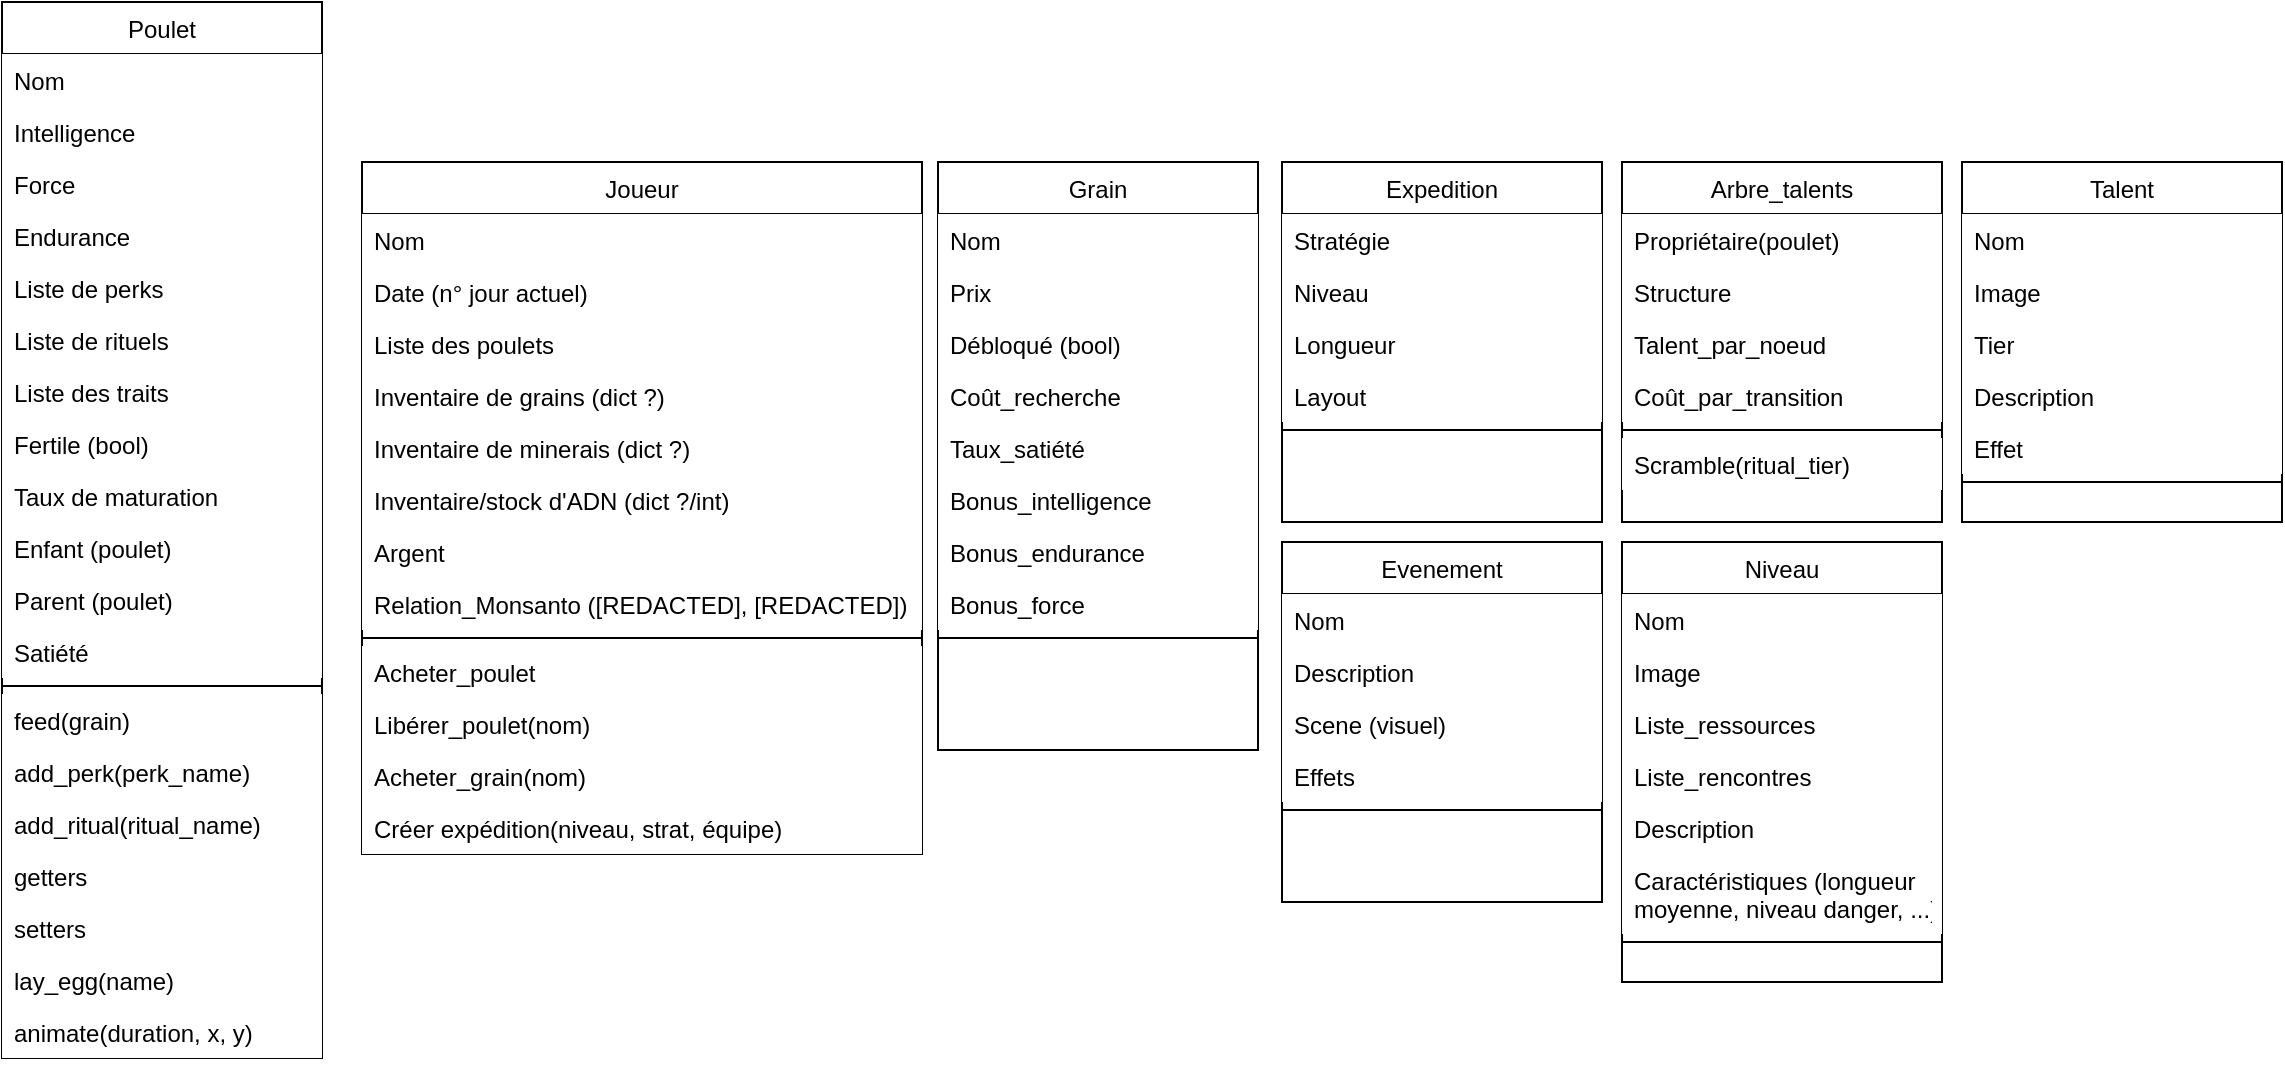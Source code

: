 <mxfile version="16.5.3" type="device"><diagram id="C5RBs43oDa-KdzZeNtuy" name="Page-1"><mxGraphModel dx="974" dy="477" grid="1" gridSize="10" guides="1" tooltips="1" connect="1" arrows="1" fold="1" page="1" pageScale="1" pageWidth="827" pageHeight="1169" math="0" shadow="0"><root><mxCell id="WIyWlLk6GJQsqaUBKTNV-0"/><mxCell id="WIyWlLk6GJQsqaUBKTNV-1" parent="WIyWlLk6GJQsqaUBKTNV-0"/><mxCell id="zkfFHV4jXpPFQw0GAbJ--0" value="Poulet" style="swimlane;fontStyle=0;align=center;verticalAlign=top;childLayout=stackLayout;horizontal=1;startSize=26;horizontalStack=0;resizeParent=1;resizeLast=0;collapsible=1;marginBottom=0;rounded=0;shadow=0;strokeWidth=1;labelBackgroundColor=#FFFFFF;" parent="WIyWlLk6GJQsqaUBKTNV-1" vertex="1"><mxGeometry x="40" y="40" width="160" height="528" as="geometry"><mxRectangle x="230" y="140" width="160" height="26" as="alternateBounds"/></mxGeometry></mxCell><mxCell id="zkfFHV4jXpPFQw0GAbJ--1" value="Nom" style="text;align=left;verticalAlign=top;spacingLeft=4;spacingRight=4;overflow=hidden;rotatable=0;points=[[0,0.5],[1,0.5]];portConstraint=eastwest;labelBackgroundColor=#FFFFFF;fillColor=default;" parent="zkfFHV4jXpPFQw0GAbJ--0" vertex="1"><mxGeometry y="26" width="160" height="26" as="geometry"/></mxCell><mxCell id="zkfFHV4jXpPFQw0GAbJ--2" value="Intelligence" style="text;align=left;verticalAlign=top;spacingLeft=4;spacingRight=4;overflow=hidden;rotatable=0;points=[[0,0.5],[1,0.5]];portConstraint=eastwest;rounded=0;shadow=0;html=0;labelBackgroundColor=#FFFFFF;fillColor=default;" parent="zkfFHV4jXpPFQw0GAbJ--0" vertex="1"><mxGeometry y="52" width="160" height="26" as="geometry"/></mxCell><mxCell id="zkfFHV4jXpPFQw0GAbJ--3" value="Force" style="text;align=left;verticalAlign=top;spacingLeft=4;spacingRight=4;overflow=hidden;rotatable=0;points=[[0,0.5],[1,0.5]];portConstraint=eastwest;rounded=0;shadow=0;html=0;labelBackgroundColor=#FFFFFF;fillColor=default;" parent="zkfFHV4jXpPFQw0GAbJ--0" vertex="1"><mxGeometry y="78" width="160" height="26" as="geometry"/></mxCell><mxCell id="EBbm2Ck9oRCi8jOgZKIv-0" value="Endurance" style="text;align=left;verticalAlign=top;spacingLeft=4;spacingRight=4;overflow=hidden;rotatable=0;points=[[0,0.5],[1,0.5]];portConstraint=eastwest;rounded=0;shadow=0;html=0;labelBackgroundColor=#FFFFFF;fillColor=default;" vertex="1" parent="zkfFHV4jXpPFQw0GAbJ--0"><mxGeometry y="104" width="160" height="26" as="geometry"/></mxCell><mxCell id="EBbm2Ck9oRCi8jOgZKIv-1" value="Liste de perks" style="text;align=left;verticalAlign=top;spacingLeft=4;spacingRight=4;overflow=hidden;rotatable=0;points=[[0,0.5],[1,0.5]];portConstraint=eastwest;rounded=0;shadow=0;html=0;labelBackgroundColor=#FFFFFF;fillColor=default;" vertex="1" parent="zkfFHV4jXpPFQw0GAbJ--0"><mxGeometry y="130" width="160" height="26" as="geometry"/></mxCell><mxCell id="EBbm2Ck9oRCi8jOgZKIv-2" value="Liste de rituels" style="text;align=left;verticalAlign=top;spacingLeft=4;spacingRight=4;overflow=hidden;rotatable=0;points=[[0,0.5],[1,0.5]];portConstraint=eastwest;rounded=0;shadow=0;html=0;labelBackgroundColor=#FFFFFF;fillColor=default;" vertex="1" parent="zkfFHV4jXpPFQw0GAbJ--0"><mxGeometry y="156" width="160" height="26" as="geometry"/></mxCell><mxCell id="EBbm2Ck9oRCi8jOgZKIv-14" value="Liste des traits" style="text;align=left;verticalAlign=top;spacingLeft=4;spacingRight=4;overflow=hidden;rotatable=0;points=[[0,0.5],[1,0.5]];portConstraint=eastwest;rounded=0;shadow=0;html=0;labelBackgroundColor=#FFFFFF;fillColor=default;" vertex="1" parent="zkfFHV4jXpPFQw0GAbJ--0"><mxGeometry y="182" width="160" height="26" as="geometry"/></mxCell><mxCell id="EBbm2Ck9oRCi8jOgZKIv-3" value="Fertile (bool)" style="text;align=left;verticalAlign=top;spacingLeft=4;spacingRight=4;overflow=hidden;rotatable=0;points=[[0,0.5],[1,0.5]];portConstraint=eastwest;rounded=0;shadow=0;html=0;labelBackgroundColor=#FFFFFF;fillColor=default;" vertex="1" parent="zkfFHV4jXpPFQw0GAbJ--0"><mxGeometry y="208" width="160" height="26" as="geometry"/></mxCell><mxCell id="EBbm2Ck9oRCi8jOgZKIv-4" value="Taux de maturation" style="text;align=left;verticalAlign=top;spacingLeft=4;spacingRight=4;overflow=hidden;rotatable=0;points=[[0,0.5],[1,0.5]];portConstraint=eastwest;rounded=0;shadow=0;html=0;labelBackgroundColor=#FFFFFF;fillColor=default;" vertex="1" parent="zkfFHV4jXpPFQw0GAbJ--0"><mxGeometry y="234" width="160" height="26" as="geometry"/></mxCell><mxCell id="EBbm2Ck9oRCi8jOgZKIv-5" value="Enfant (poulet)" style="text;align=left;verticalAlign=top;spacingLeft=4;spacingRight=4;overflow=hidden;rotatable=0;points=[[0,0.5],[1,0.5]];portConstraint=eastwest;rounded=0;shadow=0;html=0;labelBackgroundColor=#FFFFFF;fillColor=default;" vertex="1" parent="zkfFHV4jXpPFQw0GAbJ--0"><mxGeometry y="260" width="160" height="26" as="geometry"/></mxCell><mxCell id="EBbm2Ck9oRCi8jOgZKIv-6" value="Parent (poulet)" style="text;align=left;verticalAlign=top;spacingLeft=4;spacingRight=4;overflow=hidden;rotatable=0;points=[[0,0.5],[1,0.5]];portConstraint=eastwest;rounded=0;shadow=0;html=0;labelBackgroundColor=#FFFFFF;fillColor=default;" vertex="1" parent="zkfFHV4jXpPFQw0GAbJ--0"><mxGeometry y="286" width="160" height="26" as="geometry"/></mxCell><mxCell id="EBbm2Ck9oRCi8jOgZKIv-13" value="Satiété" style="text;align=left;verticalAlign=top;spacingLeft=4;spacingRight=4;overflow=hidden;rotatable=0;points=[[0,0.5],[1,0.5]];portConstraint=eastwest;labelBackgroundColor=#FFFFFF;fillColor=default;" vertex="1" parent="zkfFHV4jXpPFQw0GAbJ--0"><mxGeometry y="312" width="160" height="26" as="geometry"/></mxCell><mxCell id="zkfFHV4jXpPFQw0GAbJ--4" value="" style="line;html=1;strokeWidth=1;align=left;verticalAlign=middle;spacingTop=-1;spacingLeft=3;spacingRight=3;rotatable=0;labelPosition=right;points=[];portConstraint=eastwest;labelBackgroundColor=#FFFFFF;" parent="zkfFHV4jXpPFQw0GAbJ--0" vertex="1"><mxGeometry y="338" width="160" height="8" as="geometry"/></mxCell><mxCell id="zkfFHV4jXpPFQw0GAbJ--5" value="feed(grain)" style="text;align=left;verticalAlign=top;spacingLeft=4;spacingRight=4;overflow=hidden;rotatable=0;points=[[0,0.5],[1,0.5]];portConstraint=eastwest;labelBackgroundColor=#FFFFFF;fillColor=default;" parent="zkfFHV4jXpPFQw0GAbJ--0" vertex="1"><mxGeometry y="346" width="160" height="26" as="geometry"/></mxCell><mxCell id="EBbm2Ck9oRCi8jOgZKIv-7" value="add_perk(perk_name)" style="text;align=left;verticalAlign=top;spacingLeft=4;spacingRight=4;overflow=hidden;rotatable=0;points=[[0,0.5],[1,0.5]];portConstraint=eastwest;labelBackgroundColor=#FFFFFF;fillColor=default;" vertex="1" parent="zkfFHV4jXpPFQw0GAbJ--0"><mxGeometry y="372" width="160" height="26" as="geometry"/></mxCell><mxCell id="EBbm2Ck9oRCi8jOgZKIv-9" value="add_ritual(ritual_name)" style="text;align=left;verticalAlign=top;spacingLeft=4;spacingRight=4;overflow=hidden;rotatable=0;points=[[0,0.5],[1,0.5]];portConstraint=eastwest;labelBackgroundColor=#FFFFFF;fillColor=default;" vertex="1" parent="zkfFHV4jXpPFQw0GAbJ--0"><mxGeometry y="398" width="160" height="26" as="geometry"/></mxCell><mxCell id="EBbm2Ck9oRCi8jOgZKIv-8" value="getters" style="text;align=left;verticalAlign=top;spacingLeft=4;spacingRight=4;overflow=hidden;rotatable=0;points=[[0,0.5],[1,0.5]];portConstraint=eastwest;labelBackgroundColor=#FFFFFF;fillColor=default;" vertex="1" parent="zkfFHV4jXpPFQw0GAbJ--0"><mxGeometry y="424" width="160" height="26" as="geometry"/></mxCell><mxCell id="EBbm2Ck9oRCi8jOgZKIv-10" value="setters" style="text;align=left;verticalAlign=top;spacingLeft=4;spacingRight=4;overflow=hidden;rotatable=0;points=[[0,0.5],[1,0.5]];portConstraint=eastwest;labelBackgroundColor=#FFFFFF;fillColor=default;" vertex="1" parent="zkfFHV4jXpPFQw0GAbJ--0"><mxGeometry y="450" width="160" height="26" as="geometry"/></mxCell><mxCell id="EBbm2Ck9oRCi8jOgZKIv-11" value="lay_egg(name)" style="text;align=left;verticalAlign=top;spacingLeft=4;spacingRight=4;overflow=hidden;rotatable=0;points=[[0,0.5],[1,0.5]];portConstraint=eastwest;labelBackgroundColor=#FFFFFF;fillColor=default;" vertex="1" parent="zkfFHV4jXpPFQw0GAbJ--0"><mxGeometry y="476" width="160" height="26" as="geometry"/></mxCell><mxCell id="EBbm2Ck9oRCi8jOgZKIv-12" value="animate(duration, x, y)" style="text;align=left;verticalAlign=top;spacingLeft=4;spacingRight=4;overflow=hidden;rotatable=0;points=[[0,0.5],[1,0.5]];portConstraint=eastwest;labelBackgroundColor=#FFFFFF;fillColor=default;" vertex="1" parent="zkfFHV4jXpPFQw0GAbJ--0"><mxGeometry y="502" width="160" height="26" as="geometry"/></mxCell><mxCell id="zkfFHV4jXpPFQw0GAbJ--17" value="Grain" style="swimlane;fontStyle=0;align=center;verticalAlign=top;childLayout=stackLayout;horizontal=1;startSize=26;horizontalStack=0;resizeParent=1;resizeLast=0;collapsible=1;marginBottom=0;rounded=0;shadow=0;strokeWidth=1;labelBackgroundColor=#FFFFFF;" parent="WIyWlLk6GJQsqaUBKTNV-1" vertex="1"><mxGeometry x="508" y="120" width="160" height="294" as="geometry"><mxRectangle x="550" y="140" width="160" height="26" as="alternateBounds"/></mxGeometry></mxCell><mxCell id="zkfFHV4jXpPFQw0GAbJ--18" value="Nom" style="text;align=left;verticalAlign=top;spacingLeft=4;spacingRight=4;overflow=hidden;rotatable=0;points=[[0,0.5],[1,0.5]];portConstraint=eastwest;labelBackgroundColor=#FFFFFF;fillColor=default;" parent="zkfFHV4jXpPFQw0GAbJ--17" vertex="1"><mxGeometry y="26" width="160" height="26" as="geometry"/></mxCell><mxCell id="zkfFHV4jXpPFQw0GAbJ--19" value="Prix" style="text;align=left;verticalAlign=top;spacingLeft=4;spacingRight=4;overflow=hidden;rotatable=0;points=[[0,0.5],[1,0.5]];portConstraint=eastwest;rounded=0;shadow=0;html=0;labelBackgroundColor=#FFFFFF;fillColor=default;" parent="zkfFHV4jXpPFQw0GAbJ--17" vertex="1"><mxGeometry y="52" width="160" height="26" as="geometry"/></mxCell><mxCell id="zkfFHV4jXpPFQw0GAbJ--20" value="Débloqué (bool)" style="text;align=left;verticalAlign=top;spacingLeft=4;spacingRight=4;overflow=hidden;rotatable=0;points=[[0,0.5],[1,0.5]];portConstraint=eastwest;rounded=0;shadow=0;html=0;labelBackgroundColor=#FFFFFF;fillColor=default;" parent="zkfFHV4jXpPFQw0GAbJ--17" vertex="1"><mxGeometry y="78" width="160" height="26" as="geometry"/></mxCell><mxCell id="zkfFHV4jXpPFQw0GAbJ--21" value="Coût_recherche" style="text;align=left;verticalAlign=top;spacingLeft=4;spacingRight=4;overflow=hidden;rotatable=0;points=[[0,0.5],[1,0.5]];portConstraint=eastwest;rounded=0;shadow=0;html=0;labelBackgroundColor=#FFFFFF;fillColor=default;" parent="zkfFHV4jXpPFQw0GAbJ--17" vertex="1"><mxGeometry y="104" width="160" height="26" as="geometry"/></mxCell><mxCell id="zkfFHV4jXpPFQw0GAbJ--22" value="Taux_satiété" style="text;align=left;verticalAlign=top;spacingLeft=4;spacingRight=4;overflow=hidden;rotatable=0;points=[[0,0.5],[1,0.5]];portConstraint=eastwest;rounded=0;shadow=0;html=0;labelBackgroundColor=#FFFFFF;fillColor=default;" parent="zkfFHV4jXpPFQw0GAbJ--17" vertex="1"><mxGeometry y="130" width="160" height="26" as="geometry"/></mxCell><mxCell id="EBbm2Ck9oRCi8jOgZKIv-16" value="Bonus_intelligence" style="text;align=left;verticalAlign=top;spacingLeft=4;spacingRight=4;overflow=hidden;rotatable=0;points=[[0,0.5],[1,0.5]];portConstraint=eastwest;labelBackgroundColor=#FFFFFF;fillColor=default;" vertex="1" parent="zkfFHV4jXpPFQw0GAbJ--17"><mxGeometry y="156" width="160" height="26" as="geometry"/></mxCell><mxCell id="EBbm2Ck9oRCi8jOgZKIv-17" value="Bonus_endurance" style="text;align=left;verticalAlign=top;spacingLeft=4;spacingRight=4;overflow=hidden;rotatable=0;points=[[0,0.5],[1,0.5]];portConstraint=eastwest;labelBackgroundColor=#FFFFFF;fillColor=default;" vertex="1" parent="zkfFHV4jXpPFQw0GAbJ--17"><mxGeometry y="182" width="160" height="26" as="geometry"/></mxCell><mxCell id="EBbm2Ck9oRCi8jOgZKIv-18" value="Bonus_force" style="text;align=left;verticalAlign=top;spacingLeft=4;spacingRight=4;overflow=hidden;rotatable=0;points=[[0,0.5],[1,0.5]];portConstraint=eastwest;labelBackgroundColor=#FFFFFF;fillColor=default;" vertex="1" parent="zkfFHV4jXpPFQw0GAbJ--17"><mxGeometry y="208" width="160" height="26" as="geometry"/></mxCell><mxCell id="zkfFHV4jXpPFQw0GAbJ--23" value="" style="line;html=1;strokeWidth=1;align=left;verticalAlign=middle;spacingTop=-1;spacingLeft=3;spacingRight=3;rotatable=0;labelPosition=right;points=[];portConstraint=eastwest;labelBackgroundColor=#FFFFFF;" parent="zkfFHV4jXpPFQw0GAbJ--17" vertex="1"><mxGeometry y="234" width="160" height="8" as="geometry"/></mxCell><mxCell id="EBbm2Ck9oRCi8jOgZKIv-19" value="Joueur" style="swimlane;fontStyle=0;align=center;verticalAlign=top;childLayout=stackLayout;horizontal=1;startSize=26;horizontalStack=0;resizeParent=1;resizeLast=0;collapsible=1;marginBottom=0;rounded=0;shadow=0;strokeWidth=1;labelBackgroundColor=#FFFFFF;" vertex="1" parent="WIyWlLk6GJQsqaUBKTNV-1"><mxGeometry x="220" y="120" width="280" height="346" as="geometry"><mxRectangle x="550" y="140" width="160" height="26" as="alternateBounds"/></mxGeometry></mxCell><mxCell id="EBbm2Ck9oRCi8jOgZKIv-20" value="Nom" style="text;align=left;verticalAlign=top;spacingLeft=4;spacingRight=4;overflow=hidden;rotatable=0;points=[[0,0.5],[1,0.5]];portConstraint=eastwest;labelBackgroundColor=#FFFFFF;fillColor=default;" vertex="1" parent="EBbm2Ck9oRCi8jOgZKIv-19"><mxGeometry y="26" width="280" height="26" as="geometry"/></mxCell><mxCell id="EBbm2Ck9oRCi8jOgZKIv-21" value="Date (n° jour actuel)" style="text;align=left;verticalAlign=top;spacingLeft=4;spacingRight=4;overflow=hidden;rotatable=0;points=[[0,0.5],[1,0.5]];portConstraint=eastwest;rounded=0;shadow=0;html=0;labelBackgroundColor=#FFFFFF;fillColor=default;" vertex="1" parent="EBbm2Ck9oRCi8jOgZKIv-19"><mxGeometry y="52" width="280" height="26" as="geometry"/></mxCell><mxCell id="EBbm2Ck9oRCi8jOgZKIv-22" value="Liste des poulets" style="text;align=left;verticalAlign=top;spacingLeft=4;spacingRight=4;overflow=hidden;rotatable=0;points=[[0,0.5],[1,0.5]];portConstraint=eastwest;rounded=0;shadow=0;html=0;labelBackgroundColor=#FFFFFF;fillColor=default;" vertex="1" parent="EBbm2Ck9oRCi8jOgZKIv-19"><mxGeometry y="78" width="280" height="26" as="geometry"/></mxCell><mxCell id="EBbm2Ck9oRCi8jOgZKIv-23" value="Inventaire de grains (dict ?)" style="text;align=left;verticalAlign=top;spacingLeft=4;spacingRight=4;overflow=hidden;rotatable=0;points=[[0,0.5],[1,0.5]];portConstraint=eastwest;rounded=0;shadow=0;html=0;labelBackgroundColor=#FFFFFF;fillColor=default;" vertex="1" parent="EBbm2Ck9oRCi8jOgZKIv-19"><mxGeometry y="104" width="280" height="26" as="geometry"/></mxCell><mxCell id="EBbm2Ck9oRCi8jOgZKIv-33" value="Inventaire de minerais (dict ?)" style="text;align=left;verticalAlign=top;spacingLeft=4;spacingRight=4;overflow=hidden;rotatable=0;points=[[0,0.5],[1,0.5]];portConstraint=eastwest;rounded=0;shadow=0;html=0;labelBackgroundColor=#FFFFFF;fillColor=default;" vertex="1" parent="EBbm2Ck9oRCi8jOgZKIv-19"><mxGeometry y="130" width="280" height="26" as="geometry"/></mxCell><mxCell id="EBbm2Ck9oRCi8jOgZKIv-34" value="Inventaire/stock d'ADN (dict ?/int)" style="text;align=left;verticalAlign=top;spacingLeft=4;spacingRight=4;overflow=hidden;rotatable=0;points=[[0,0.5],[1,0.5]];portConstraint=eastwest;rounded=0;shadow=0;html=0;labelBackgroundColor=#FFFFFF;fillColor=default;" vertex="1" parent="EBbm2Ck9oRCi8jOgZKIv-19"><mxGeometry y="156" width="280" height="26" as="geometry"/></mxCell><mxCell id="EBbm2Ck9oRCi8jOgZKIv-25" value="Argent" style="text;align=left;verticalAlign=top;spacingLeft=4;spacingRight=4;overflow=hidden;rotatable=0;points=[[0,0.5],[1,0.5]];portConstraint=eastwest;labelBackgroundColor=#FFFFFF;fillColor=default;" vertex="1" parent="EBbm2Ck9oRCi8jOgZKIv-19"><mxGeometry y="182" width="280" height="26" as="geometry"/></mxCell><mxCell id="EBbm2Ck9oRCi8jOgZKIv-32" value="Relation_Monsanto ([REDACTED], [REDACTED])" style="text;align=left;verticalAlign=top;spacingLeft=4;spacingRight=4;overflow=hidden;rotatable=0;points=[[0,0.5],[1,0.5]];portConstraint=eastwest;labelBackgroundColor=#FFFFFF;fillColor=default;" vertex="1" parent="EBbm2Ck9oRCi8jOgZKIv-19"><mxGeometry y="208" width="280" height="26" as="geometry"/></mxCell><mxCell id="EBbm2Ck9oRCi8jOgZKIv-28" value="" style="line;html=1;strokeWidth=1;align=left;verticalAlign=middle;spacingTop=-1;spacingLeft=3;spacingRight=3;rotatable=0;labelPosition=right;points=[];portConstraint=eastwest;labelBackgroundColor=#FFFFFF;" vertex="1" parent="EBbm2Ck9oRCi8jOgZKIv-19"><mxGeometry y="234" width="280" height="8" as="geometry"/></mxCell><mxCell id="EBbm2Ck9oRCi8jOgZKIv-29" value="Acheter_poulet" style="text;align=left;verticalAlign=top;spacingLeft=4;spacingRight=4;overflow=hidden;rotatable=0;points=[[0,0.5],[1,0.5]];portConstraint=eastwest;labelBackgroundColor=#FFFFFF;fillColor=default;" vertex="1" parent="EBbm2Ck9oRCi8jOgZKIv-19"><mxGeometry y="242" width="280" height="26" as="geometry"/></mxCell><mxCell id="EBbm2Ck9oRCi8jOgZKIv-48" value="Libérer_poulet(nom)" style="text;align=left;verticalAlign=top;spacingLeft=4;spacingRight=4;overflow=hidden;rotatable=0;points=[[0,0.5],[1,0.5]];portConstraint=eastwest;labelBackgroundColor=#FFFFFF;fillColor=default;" vertex="1" parent="EBbm2Ck9oRCi8jOgZKIv-19"><mxGeometry y="268" width="280" height="26" as="geometry"/></mxCell><mxCell id="EBbm2Ck9oRCi8jOgZKIv-31" value="Acheter_grain(nom)" style="text;align=left;verticalAlign=top;spacingLeft=4;spacingRight=4;overflow=hidden;rotatable=0;points=[[0,0.5],[1,0.5]];portConstraint=eastwest;labelBackgroundColor=#FFFFFF;fillColor=default;" vertex="1" parent="EBbm2Ck9oRCi8jOgZKIv-19"><mxGeometry y="294" width="280" height="26" as="geometry"/></mxCell><mxCell id="EBbm2Ck9oRCi8jOgZKIv-47" value="Créer expédition(niveau, strat, équipe)" style="text;align=left;verticalAlign=top;spacingLeft=4;spacingRight=4;overflow=hidden;rotatable=0;points=[[0,0.5],[1,0.5]];portConstraint=eastwest;labelBackgroundColor=#FFFFFF;fillColor=default;" vertex="1" parent="EBbm2Ck9oRCi8jOgZKIv-19"><mxGeometry y="320" width="280" height="26" as="geometry"/></mxCell><mxCell id="EBbm2Ck9oRCi8jOgZKIv-35" value="Expedition" style="swimlane;fontStyle=0;align=center;verticalAlign=top;childLayout=stackLayout;horizontal=1;startSize=26;horizontalStack=0;resizeParent=1;resizeLast=0;collapsible=1;marginBottom=0;rounded=0;shadow=0;strokeWidth=1;labelBackgroundColor=#FFFFFF;" vertex="1" parent="WIyWlLk6GJQsqaUBKTNV-1"><mxGeometry x="680" y="120" width="160" height="180" as="geometry"><mxRectangle x="550" y="140" width="160" height="26" as="alternateBounds"/></mxGeometry></mxCell><mxCell id="EBbm2Ck9oRCi8jOgZKIv-37" value="Stratégie" style="text;align=left;verticalAlign=top;spacingLeft=4;spacingRight=4;overflow=hidden;rotatable=0;points=[[0,0.5],[1,0.5]];portConstraint=eastwest;rounded=0;shadow=0;html=0;labelBackgroundColor=#FFFFFF;fillColor=default;" vertex="1" parent="EBbm2Ck9oRCi8jOgZKIv-35"><mxGeometry y="26" width="160" height="26" as="geometry"/></mxCell><mxCell id="EBbm2Ck9oRCi8jOgZKIv-38" value="Niveau" style="text;align=left;verticalAlign=top;spacingLeft=4;spacingRight=4;overflow=hidden;rotatable=0;points=[[0,0.5],[1,0.5]];portConstraint=eastwest;rounded=0;shadow=0;html=0;labelBackgroundColor=#FFFFFF;fillColor=default;" vertex="1" parent="EBbm2Ck9oRCi8jOgZKIv-35"><mxGeometry y="52" width="160" height="26" as="geometry"/></mxCell><mxCell id="EBbm2Ck9oRCi8jOgZKIv-39" value="Longueur" style="text;align=left;verticalAlign=top;spacingLeft=4;spacingRight=4;overflow=hidden;rotatable=0;points=[[0,0.5],[1,0.5]];portConstraint=eastwest;rounded=0;shadow=0;html=0;labelBackgroundColor=#FFFFFF;fillColor=default;" vertex="1" parent="EBbm2Ck9oRCi8jOgZKIv-35"><mxGeometry y="78" width="160" height="26" as="geometry"/></mxCell><mxCell id="EBbm2Ck9oRCi8jOgZKIv-40" value="Layout" style="text;align=left;verticalAlign=top;spacingLeft=4;spacingRight=4;overflow=hidden;rotatable=0;points=[[0,0.5],[1,0.5]];portConstraint=eastwest;rounded=0;shadow=0;html=0;labelBackgroundColor=#FFFFFF;fillColor=default;" vertex="1" parent="EBbm2Ck9oRCi8jOgZKIv-35"><mxGeometry y="104" width="160" height="26" as="geometry"/></mxCell><mxCell id="EBbm2Ck9oRCi8jOgZKIv-44" value="" style="line;html=1;strokeWidth=1;align=left;verticalAlign=middle;spacingTop=-1;spacingLeft=3;spacingRight=3;rotatable=0;labelPosition=right;points=[];portConstraint=eastwest;labelBackgroundColor=#FFFFFF;" vertex="1" parent="EBbm2Ck9oRCi8jOgZKIv-35"><mxGeometry y="130" width="160" height="8" as="geometry"/></mxCell><mxCell id="EBbm2Ck9oRCi8jOgZKIv-49" value="Arbre_talents" style="swimlane;fontStyle=0;align=center;verticalAlign=top;childLayout=stackLayout;horizontal=1;startSize=26;horizontalStack=0;resizeParent=1;resizeLast=0;collapsible=1;marginBottom=0;rounded=0;shadow=0;strokeWidth=1;labelBackgroundColor=#FFFFFF;" vertex="1" parent="WIyWlLk6GJQsqaUBKTNV-1"><mxGeometry x="850" y="120" width="160" height="180" as="geometry"><mxRectangle x="550" y="140" width="160" height="26" as="alternateBounds"/></mxGeometry></mxCell><mxCell id="EBbm2Ck9oRCi8jOgZKIv-53" value="Propriétaire(poulet)" style="text;align=left;verticalAlign=top;spacingLeft=4;spacingRight=4;overflow=hidden;rotatable=0;points=[[0,0.5],[1,0.5]];portConstraint=eastwest;rounded=0;shadow=0;html=0;labelBackgroundColor=#FFFFFF;fillColor=default;" vertex="1" parent="EBbm2Ck9oRCi8jOgZKIv-49"><mxGeometry y="26" width="160" height="26" as="geometry"/></mxCell><mxCell id="EBbm2Ck9oRCi8jOgZKIv-50" value="Structure" style="text;align=left;verticalAlign=top;spacingLeft=4;spacingRight=4;overflow=hidden;rotatable=0;points=[[0,0.5],[1,0.5]];portConstraint=eastwest;rounded=0;shadow=0;html=0;labelBackgroundColor=#FFFFFF;fillColor=default;" vertex="1" parent="EBbm2Ck9oRCi8jOgZKIv-49"><mxGeometry y="52" width="160" height="26" as="geometry"/></mxCell><mxCell id="EBbm2Ck9oRCi8jOgZKIv-51" value="Talent_par_noeud" style="text;align=left;verticalAlign=top;spacingLeft=4;spacingRight=4;overflow=hidden;rotatable=0;points=[[0,0.5],[1,0.5]];portConstraint=eastwest;rounded=0;shadow=0;html=0;labelBackgroundColor=#FFFFFF;fillColor=default;" vertex="1" parent="EBbm2Ck9oRCi8jOgZKIv-49"><mxGeometry y="78" width="160" height="26" as="geometry"/></mxCell><mxCell id="EBbm2Ck9oRCi8jOgZKIv-52" value="Coût_par_transition" style="text;align=left;verticalAlign=top;spacingLeft=4;spacingRight=4;overflow=hidden;rotatable=0;points=[[0,0.5],[1,0.5]];portConstraint=eastwest;rounded=0;shadow=0;html=0;labelBackgroundColor=#FFFFFF;fillColor=default;" vertex="1" parent="EBbm2Ck9oRCi8jOgZKIv-49"><mxGeometry y="104" width="160" height="26" as="geometry"/></mxCell><mxCell id="EBbm2Ck9oRCi8jOgZKIv-54" value="" style="line;html=1;strokeWidth=1;align=left;verticalAlign=middle;spacingTop=-1;spacingLeft=3;spacingRight=3;rotatable=0;labelPosition=right;points=[];portConstraint=eastwest;labelBackgroundColor=#FFFFFF;" vertex="1" parent="EBbm2Ck9oRCi8jOgZKIv-49"><mxGeometry y="130" width="160" height="8" as="geometry"/></mxCell><mxCell id="EBbm2Ck9oRCi8jOgZKIv-55" value="Scramble(ritual_tier)" style="text;align=left;verticalAlign=top;spacingLeft=4;spacingRight=4;overflow=hidden;rotatable=0;points=[[0,0.5],[1,0.5]];portConstraint=eastwest;rounded=0;shadow=0;html=0;labelBackgroundColor=#FFFFFF;fillColor=default;" vertex="1" parent="EBbm2Ck9oRCi8jOgZKIv-49"><mxGeometry y="138" width="160" height="26" as="geometry"/></mxCell><mxCell id="EBbm2Ck9oRCi8jOgZKIv-56" value="Evenement" style="swimlane;fontStyle=0;align=center;verticalAlign=top;childLayout=stackLayout;horizontal=1;startSize=26;horizontalStack=0;resizeParent=1;resizeLast=0;collapsible=1;marginBottom=0;rounded=0;shadow=0;strokeWidth=1;labelBackgroundColor=#FFFFFF;" vertex="1" parent="WIyWlLk6GJQsqaUBKTNV-1"><mxGeometry x="680" y="310" width="160" height="180" as="geometry"><mxRectangle x="550" y="140" width="160" height="26" as="alternateBounds"/></mxGeometry></mxCell><mxCell id="EBbm2Ck9oRCi8jOgZKIv-57" value="Nom" style="text;align=left;verticalAlign=top;spacingLeft=4;spacingRight=4;overflow=hidden;rotatable=0;points=[[0,0.5],[1,0.5]];portConstraint=eastwest;rounded=0;shadow=0;html=0;labelBackgroundColor=#FFFFFF;fillColor=default;" vertex="1" parent="EBbm2Ck9oRCi8jOgZKIv-56"><mxGeometry y="26" width="160" height="26" as="geometry"/></mxCell><mxCell id="EBbm2Ck9oRCi8jOgZKIv-58" value="Description" style="text;align=left;verticalAlign=top;spacingLeft=4;spacingRight=4;overflow=hidden;rotatable=0;points=[[0,0.5],[1,0.5]];portConstraint=eastwest;rounded=0;shadow=0;html=0;labelBackgroundColor=#FFFFFF;fillColor=default;" vertex="1" parent="EBbm2Ck9oRCi8jOgZKIv-56"><mxGeometry y="52" width="160" height="26" as="geometry"/></mxCell><mxCell id="EBbm2Ck9oRCi8jOgZKIv-59" value="Scene (visuel)" style="text;align=left;verticalAlign=top;spacingLeft=4;spacingRight=4;overflow=hidden;rotatable=0;points=[[0,0.5],[1,0.5]];portConstraint=eastwest;rounded=0;shadow=0;html=0;labelBackgroundColor=#FFFFFF;fillColor=default;" vertex="1" parent="EBbm2Ck9oRCi8jOgZKIv-56"><mxGeometry y="78" width="160" height="26" as="geometry"/></mxCell><mxCell id="EBbm2Ck9oRCi8jOgZKIv-60" value="Effets" style="text;align=left;verticalAlign=top;spacingLeft=4;spacingRight=4;overflow=hidden;rotatable=0;points=[[0,0.5],[1,0.5]];portConstraint=eastwest;rounded=0;shadow=0;html=0;labelBackgroundColor=#FFFFFF;fillColor=default;" vertex="1" parent="EBbm2Ck9oRCi8jOgZKIv-56"><mxGeometry y="104" width="160" height="26" as="geometry"/></mxCell><mxCell id="EBbm2Ck9oRCi8jOgZKIv-61" value="" style="line;html=1;strokeWidth=1;align=left;verticalAlign=middle;spacingTop=-1;spacingLeft=3;spacingRight=3;rotatable=0;labelPosition=right;points=[];portConstraint=eastwest;labelBackgroundColor=#FFFFFF;" vertex="1" parent="EBbm2Ck9oRCi8jOgZKIv-56"><mxGeometry y="130" width="160" height="8" as="geometry"/></mxCell><mxCell id="EBbm2Ck9oRCi8jOgZKIv-62" value="Niveau" style="swimlane;fontStyle=0;align=center;verticalAlign=top;childLayout=stackLayout;horizontal=1;startSize=26;horizontalStack=0;resizeParent=1;resizeLast=0;collapsible=1;marginBottom=0;rounded=0;shadow=0;strokeWidth=1;labelBackgroundColor=#FFFFFF;" vertex="1" parent="WIyWlLk6GJQsqaUBKTNV-1"><mxGeometry x="850" y="310" width="160" height="220" as="geometry"><mxRectangle x="550" y="140" width="160" height="26" as="alternateBounds"/></mxGeometry></mxCell><mxCell id="EBbm2Ck9oRCi8jOgZKIv-63" value="Nom" style="text;align=left;verticalAlign=top;spacingLeft=4;spacingRight=4;overflow=hidden;rotatable=0;points=[[0,0.5],[1,0.5]];portConstraint=eastwest;rounded=0;shadow=0;html=0;labelBackgroundColor=#FFFFFF;fillColor=default;" vertex="1" parent="EBbm2Ck9oRCi8jOgZKIv-62"><mxGeometry y="26" width="160" height="26" as="geometry"/></mxCell><mxCell id="EBbm2Ck9oRCi8jOgZKIv-79" value="Image" style="text;align=left;verticalAlign=top;spacingLeft=4;spacingRight=4;overflow=hidden;rotatable=0;points=[[0,0.5],[1,0.5]];portConstraint=eastwest;rounded=0;shadow=0;html=0;labelBackgroundColor=#FFFFFF;fillColor=default;" vertex="1" parent="EBbm2Ck9oRCi8jOgZKIv-62"><mxGeometry y="52" width="160" height="26" as="geometry"/></mxCell><mxCell id="EBbm2Ck9oRCi8jOgZKIv-65" value="Liste_ressources" style="text;align=left;verticalAlign=top;spacingLeft=4;spacingRight=4;overflow=hidden;rotatable=0;points=[[0,0.5],[1,0.5]];portConstraint=eastwest;rounded=0;shadow=0;html=0;labelBackgroundColor=#FFFFFF;fillColor=default;" vertex="1" parent="EBbm2Ck9oRCi8jOgZKIv-62"><mxGeometry y="78" width="160" height="26" as="geometry"/></mxCell><mxCell id="EBbm2Ck9oRCi8jOgZKIv-77" value="Liste_rencontres" style="text;align=left;verticalAlign=top;spacingLeft=4;spacingRight=4;overflow=hidden;rotatable=0;points=[[0,0.5],[1,0.5]];portConstraint=eastwest;rounded=0;shadow=0;html=0;labelBackgroundColor=#FFFFFF;fillColor=default;" vertex="1" parent="EBbm2Ck9oRCi8jOgZKIv-62"><mxGeometry y="104" width="160" height="26" as="geometry"/></mxCell><mxCell id="EBbm2Ck9oRCi8jOgZKIv-66" value="Description" style="text;align=left;verticalAlign=top;spacingLeft=4;spacingRight=4;overflow=hidden;rotatable=0;points=[[0,0.5],[1,0.5]];portConstraint=eastwest;rounded=0;shadow=0;html=0;labelBackgroundColor=#FFFFFF;fillColor=default;" vertex="1" parent="EBbm2Ck9oRCi8jOgZKIv-62"><mxGeometry y="130" width="160" height="26" as="geometry"/></mxCell><mxCell id="EBbm2Ck9oRCi8jOgZKIv-76" value="Caractéristiques (longueur&#xA;moyenne, niveau danger, ...)" style="text;align=left;verticalAlign=top;spacingLeft=4;spacingRight=4;overflow=hidden;rotatable=0;points=[[0,0.5],[1,0.5]];portConstraint=eastwest;rounded=0;shadow=0;html=0;labelBackgroundColor=#FFFFFF;fillColor=default;" vertex="1" parent="EBbm2Ck9oRCi8jOgZKIv-62"><mxGeometry y="156" width="160" height="40" as="geometry"/></mxCell><mxCell id="EBbm2Ck9oRCi8jOgZKIv-67" value="" style="line;html=1;strokeWidth=1;align=left;verticalAlign=middle;spacingTop=-1;spacingLeft=3;spacingRight=3;rotatable=0;labelPosition=right;points=[];portConstraint=eastwest;labelBackgroundColor=#FFFFFF;" vertex="1" parent="EBbm2Ck9oRCi8jOgZKIv-62"><mxGeometry y="196" width="160" height="8" as="geometry"/></mxCell><mxCell id="EBbm2Ck9oRCi8jOgZKIv-68" value="Talent" style="swimlane;fontStyle=0;align=center;verticalAlign=top;childLayout=stackLayout;horizontal=1;startSize=26;horizontalStack=0;resizeParent=1;resizeLast=0;collapsible=1;marginBottom=0;rounded=0;shadow=0;strokeWidth=1;labelBackgroundColor=#FFFFFF;" vertex="1" parent="WIyWlLk6GJQsqaUBKTNV-1"><mxGeometry x="1020" y="120" width="160" height="180" as="geometry"><mxRectangle x="550" y="140" width="160" height="26" as="alternateBounds"/></mxGeometry></mxCell><mxCell id="EBbm2Ck9oRCi8jOgZKIv-69" value="Nom" style="text;align=left;verticalAlign=top;spacingLeft=4;spacingRight=4;overflow=hidden;rotatable=0;points=[[0,0.5],[1,0.5]];portConstraint=eastwest;rounded=0;shadow=0;html=0;labelBackgroundColor=#FFFFFF;fillColor=default;" vertex="1" parent="EBbm2Ck9oRCi8jOgZKIv-68"><mxGeometry y="26" width="160" height="26" as="geometry"/></mxCell><mxCell id="EBbm2Ck9oRCi8jOgZKIv-70" value="Image" style="text;align=left;verticalAlign=top;spacingLeft=4;spacingRight=4;overflow=hidden;rotatable=0;points=[[0,0.5],[1,0.5]];portConstraint=eastwest;rounded=0;shadow=0;html=0;labelBackgroundColor=#FFFFFF;fillColor=default;" vertex="1" parent="EBbm2Ck9oRCi8jOgZKIv-68"><mxGeometry y="52" width="160" height="26" as="geometry"/></mxCell><mxCell id="EBbm2Ck9oRCi8jOgZKIv-78" value="Tier" style="text;align=left;verticalAlign=top;spacingLeft=4;spacingRight=4;overflow=hidden;rotatable=0;points=[[0,0.5],[1,0.5]];portConstraint=eastwest;rounded=0;shadow=0;html=0;labelBackgroundColor=#FFFFFF;fillColor=default;" vertex="1" parent="EBbm2Ck9oRCi8jOgZKIv-68"><mxGeometry y="78" width="160" height="26" as="geometry"/></mxCell><mxCell id="EBbm2Ck9oRCi8jOgZKIv-71" value="Description" style="text;align=left;verticalAlign=top;spacingLeft=4;spacingRight=4;overflow=hidden;rotatable=0;points=[[0,0.5],[1,0.5]];portConstraint=eastwest;rounded=0;shadow=0;html=0;labelBackgroundColor=#FFFFFF;fillColor=default;" vertex="1" parent="EBbm2Ck9oRCi8jOgZKIv-68"><mxGeometry y="104" width="160" height="26" as="geometry"/></mxCell><mxCell id="EBbm2Ck9oRCi8jOgZKIv-72" value="Effet" style="text;align=left;verticalAlign=top;spacingLeft=4;spacingRight=4;overflow=hidden;rotatable=0;points=[[0,0.5],[1,0.5]];portConstraint=eastwest;rounded=0;shadow=0;html=0;labelBackgroundColor=#FFFFFF;fillColor=default;" vertex="1" parent="EBbm2Ck9oRCi8jOgZKIv-68"><mxGeometry y="130" width="160" height="26" as="geometry"/></mxCell><mxCell id="EBbm2Ck9oRCi8jOgZKIv-73" value="" style="line;html=1;strokeWidth=1;align=left;verticalAlign=middle;spacingTop=-1;spacingLeft=3;spacingRight=3;rotatable=0;labelPosition=right;points=[];portConstraint=eastwest;labelBackgroundColor=#FFFFFF;" vertex="1" parent="EBbm2Ck9oRCi8jOgZKIv-68"><mxGeometry y="156" width="160" height="8" as="geometry"/></mxCell></root></mxGraphModel></diagram></mxfile>